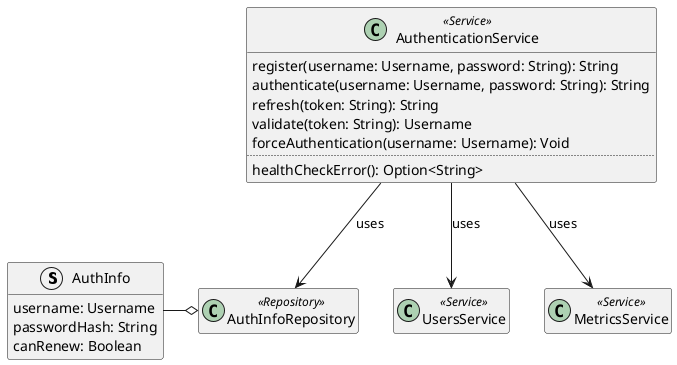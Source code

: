 @startuml authentication-service-domain-model

struct AuthInfo {
    username: Username
    passwordHash: String
    canRenew: Boolean
}

class AuthInfoRepository <<Repository>>
AuthInfoRepository o-l- AuthInfo

class AuthenticationService <<Service>> {
    register(username: Username, password: String): String
    authenticate(username: Username, password: String): String
    refresh(token: String): String
    validate(token: String): Username
    forceAuthentication(username: Username): Void
    ..
    healthCheckError(): Option<String>
}

AuthenticationService --> AuthInfoRepository : "uses"

class UsersService <<Service>>
AuthenticationService --> UsersService : "uses"

class MetricsService <<Service>>
AuthenticationService --> MetricsService : "uses"

hide empty members

@enduml
